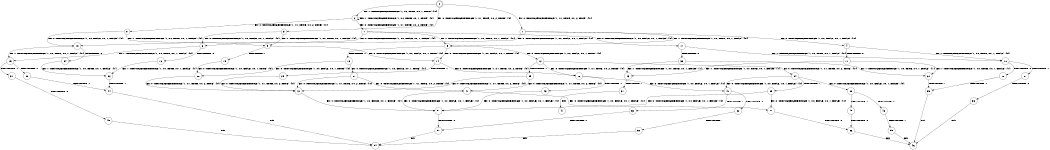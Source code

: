 digraph BCG {
size = "7, 10.5";
center = TRUE;
node [shape = circle];
0 [peripheries = 2];
0 -> 1 [label = "EX !0 !ATOMIC_EXCH_BRANCH (1, +1, TRUE, +0, 2, TRUE) !{0}"];
0 -> 2 [label = "EX !1 !ATOMIC_EXCH_BRANCH (1, +0, TRUE, +0, 1, TRUE) !{0}"];
0 -> 3 [label = "EX !0 !ATOMIC_EXCH_BRANCH (1, +1, TRUE, +0, 2, TRUE) !{0}"];
1 -> 4 [label = "EX !0 !ATOMIC_EXCH_BRANCH (1, +0, FALSE, +0, 1, FALSE) !{0}"];
1 -> 5 [label = "EX !1 !ATOMIC_EXCH_BRANCH (1, +0, TRUE, +0, 1, FALSE) !{0}"];
1 -> 6 [label = "EX !0 !ATOMIC_EXCH_BRANCH (1, +0, FALSE, +0, 1, FALSE) !{0}"];
2 -> 2 [label = "EX !1 !ATOMIC_EXCH_BRANCH (1, +0, TRUE, +0, 1, TRUE) !{0}"];
2 -> 7 [label = "EX !0 !ATOMIC_EXCH_BRANCH (1, +1, TRUE, +0, 2, TRUE) !{0}"];
2 -> 8 [label = "EX !0 !ATOMIC_EXCH_BRANCH (1, +1, TRUE, +0, 2, TRUE) !{0}"];
3 -> 9 [label = "EX !1 !ATOMIC_EXCH_BRANCH (1, +0, TRUE, +0, 1, FALSE) !{0}"];
3 -> 6 [label = "EX !0 !ATOMIC_EXCH_BRANCH (1, +0, FALSE, +0, 1, FALSE) !{0}"];
4 -> 10 [label = "EX !1 !ATOMIC_EXCH_BRANCH (1, +0, TRUE, +0, 1, FALSE) !{0}"];
4 -> 11 [label = "TERMINATE !0"];
5 -> 12 [label = "EX !0 !ATOMIC_EXCH_BRANCH (1, +0, FALSE, +0, 1, TRUE) !{0}"];
5 -> 13 [label = "TERMINATE !1"];
5 -> 14 [label = "EX !0 !ATOMIC_EXCH_BRANCH (1, +0, FALSE, +0, 1, TRUE) !{0}"];
6 -> 15 [label = "EX !1 !ATOMIC_EXCH_BRANCH (1, +0, TRUE, +0, 1, FALSE) !{0}"];
6 -> 16 [label = "TERMINATE !0"];
7 -> 17 [label = "EX !0 !ATOMIC_EXCH_BRANCH (1, +0, FALSE, +0, 1, FALSE) !{0}"];
7 -> 5 [label = "EX !1 !ATOMIC_EXCH_BRANCH (1, +0, TRUE, +0, 1, FALSE) !{0}"];
7 -> 18 [label = "EX !0 !ATOMIC_EXCH_BRANCH (1, +0, FALSE, +0, 1, FALSE) !{0}"];
8 -> 9 [label = "EX !1 !ATOMIC_EXCH_BRANCH (1, +0, TRUE, +0, 1, FALSE) !{0}"];
8 -> 18 [label = "EX !0 !ATOMIC_EXCH_BRANCH (1, +0, FALSE, +0, 1, FALSE) !{0}"];
9 -> 19 [label = "TERMINATE !1"];
9 -> 14 [label = "EX !0 !ATOMIC_EXCH_BRANCH (1, +0, FALSE, +0, 1, TRUE) !{0}"];
10 -> 20 [label = "TERMINATE !0"];
10 -> 21 [label = "TERMINATE !1"];
11 -> 22 [label = "EX !1 !ATOMIC_EXCH_BRANCH (1, +0, TRUE, +0, 1, FALSE) !{1}"];
11 -> 23 [label = "EX !1 !ATOMIC_EXCH_BRANCH (1, +0, TRUE, +0, 1, FALSE) !{1}"];
12 -> 24 [label = "EX !0 !ATOMIC_EXCH_BRANCH (1, +1, TRUE, +0, 2, TRUE) !{0}"];
12 -> 25 [label = "TERMINATE !1"];
12 -> 26 [label = "EX !0 !ATOMIC_EXCH_BRANCH (1, +1, TRUE, +0, 2, TRUE) !{0}"];
13 -> 27 [label = "EX !0 !ATOMIC_EXCH_BRANCH (1, +0, FALSE, +0, 1, TRUE) !{0}"];
13 -> 28 [label = "EX !0 !ATOMIC_EXCH_BRANCH (1, +0, FALSE, +0, 1, TRUE) !{0}"];
14 -> 29 [label = "TERMINATE !1"];
14 -> 26 [label = "EX !0 !ATOMIC_EXCH_BRANCH (1, +1, TRUE, +0, 2, TRUE) !{0}"];
15 -> 30 [label = "TERMINATE !0"];
15 -> 31 [label = "TERMINATE !1"];
16 -> 32 [label = "EX !1 !ATOMIC_EXCH_BRANCH (1, +0, TRUE, +0, 1, FALSE) !{1}"];
17 -> 10 [label = "EX !1 !ATOMIC_EXCH_BRANCH (1, +0, TRUE, +0, 1, FALSE) !{0}"];
17 -> 33 [label = "TERMINATE !0"];
18 -> 15 [label = "EX !1 !ATOMIC_EXCH_BRANCH (1, +0, TRUE, +0, 1, FALSE) !{0}"];
18 -> 34 [label = "TERMINATE !0"];
19 -> 28 [label = "EX !0 !ATOMIC_EXCH_BRANCH (1, +0, FALSE, +0, 1, TRUE) !{0}"];
20 -> 35 [label = "TERMINATE !1"];
21 -> 36 [label = "TERMINATE !0"];
22 -> 35 [label = "TERMINATE !1"];
23 -> 37 [label = "TERMINATE !1"];
24 -> 38 [label = "EX !0 !ATOMIC_EXCH_BRANCH (1, +0, FALSE, +0, 1, FALSE) !{0}"];
24 -> 39 [label = "TERMINATE !1"];
24 -> 40 [label = "EX !0 !ATOMIC_EXCH_BRANCH (1, +0, FALSE, +0, 1, FALSE) !{0}"];
25 -> 41 [label = "EX !0 !ATOMIC_EXCH_BRANCH (1, +1, TRUE, +0, 2, TRUE) !{0}"];
25 -> 42 [label = "EX !0 !ATOMIC_EXCH_BRANCH (1, +1, TRUE, +0, 2, TRUE) !{0}"];
26 -> 43 [label = "TERMINATE !1"];
26 -> 40 [label = "EX !0 !ATOMIC_EXCH_BRANCH (1, +0, FALSE, +0, 1, FALSE) !{0}"];
27 -> 41 [label = "EX !0 !ATOMIC_EXCH_BRANCH (1, +1, TRUE, +0, 2, TRUE) !{0}"];
27 -> 42 [label = "EX !0 !ATOMIC_EXCH_BRANCH (1, +1, TRUE, +0, 2, TRUE) !{0}"];
28 -> 42 [label = "EX !0 !ATOMIC_EXCH_BRANCH (1, +1, TRUE, +0, 2, TRUE) !{0}"];
29 -> 42 [label = "EX !0 !ATOMIC_EXCH_BRANCH (1, +1, TRUE, +0, 2, TRUE) !{0}"];
30 -> 44 [label = "TERMINATE !1"];
31 -> 45 [label = "TERMINATE !0"];
32 -> 44 [label = "TERMINATE !1"];
33 -> 22 [label = "EX !1 !ATOMIC_EXCH_BRANCH (1, +0, TRUE, +0, 1, FALSE) !{1}"];
33 -> 23 [label = "EX !1 !ATOMIC_EXCH_BRANCH (1, +0, TRUE, +0, 1, FALSE) !{1}"];
34 -> 32 [label = "EX !1 !ATOMIC_EXCH_BRANCH (1, +0, TRUE, +0, 1, FALSE) !{1}"];
35 -> 46 [label = "exit"];
36 -> 46 [label = "exit"];
37 -> 47 [label = "exit"];
38 -> 48 [label = "TERMINATE !0"];
38 -> 49 [label = "TERMINATE !1"];
39 -> 50 [label = "EX !0 !ATOMIC_EXCH_BRANCH (1, +0, FALSE, +0, 1, FALSE) !{0}"];
39 -> 51 [label = "EX !0 !ATOMIC_EXCH_BRANCH (1, +0, FALSE, +0, 1, FALSE) !{0}"];
40 -> 52 [label = "TERMINATE !0"];
40 -> 53 [label = "TERMINATE !1"];
41 -> 50 [label = "EX !0 !ATOMIC_EXCH_BRANCH (1, +0, FALSE, +0, 1, FALSE) !{0}"];
41 -> 51 [label = "EX !0 !ATOMIC_EXCH_BRANCH (1, +0, FALSE, +0, 1, FALSE) !{0}"];
42 -> 51 [label = "EX !0 !ATOMIC_EXCH_BRANCH (1, +0, FALSE, +0, 1, FALSE) !{0}"];
43 -> 51 [label = "EX !0 !ATOMIC_EXCH_BRANCH (1, +0, FALSE, +0, 1, FALSE) !{0}"];
44 -> 54 [label = "exit"];
45 -> 54 [label = "exit"];
48 -> 55 [label = "TERMINATE !1"];
49 -> 56 [label = "TERMINATE !0"];
50 -> 56 [label = "TERMINATE !0"];
51 -> 57 [label = "TERMINATE !0"];
52 -> 58 [label = "TERMINATE !1"];
53 -> 57 [label = "TERMINATE !0"];
55 -> 46 [label = "exit"];
56 -> 46 [label = "exit"];
57 -> 54 [label = "exit"];
58 -> 54 [label = "exit"];
}
